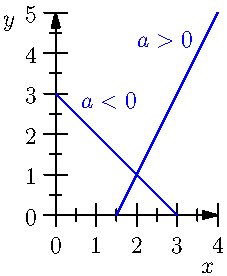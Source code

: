 import graph;
size(4cm,0);

real f1(real x) {return 2*x-3;};
real f2(real x) {return -x+3;};

draw(graph(f1,1.5,4),blue);
draw(graph(f2,0,3),blue);
xaxis("$x$",xmin=0,Ticks,Arrow);
yaxis("$y$",ymin=0,Ticks,Arrow);
label("$a>0$",(3.5,f1(3.5)),NW,blue);
label("$a<0$",(0.5,f2(0.5)),NE,blue);
